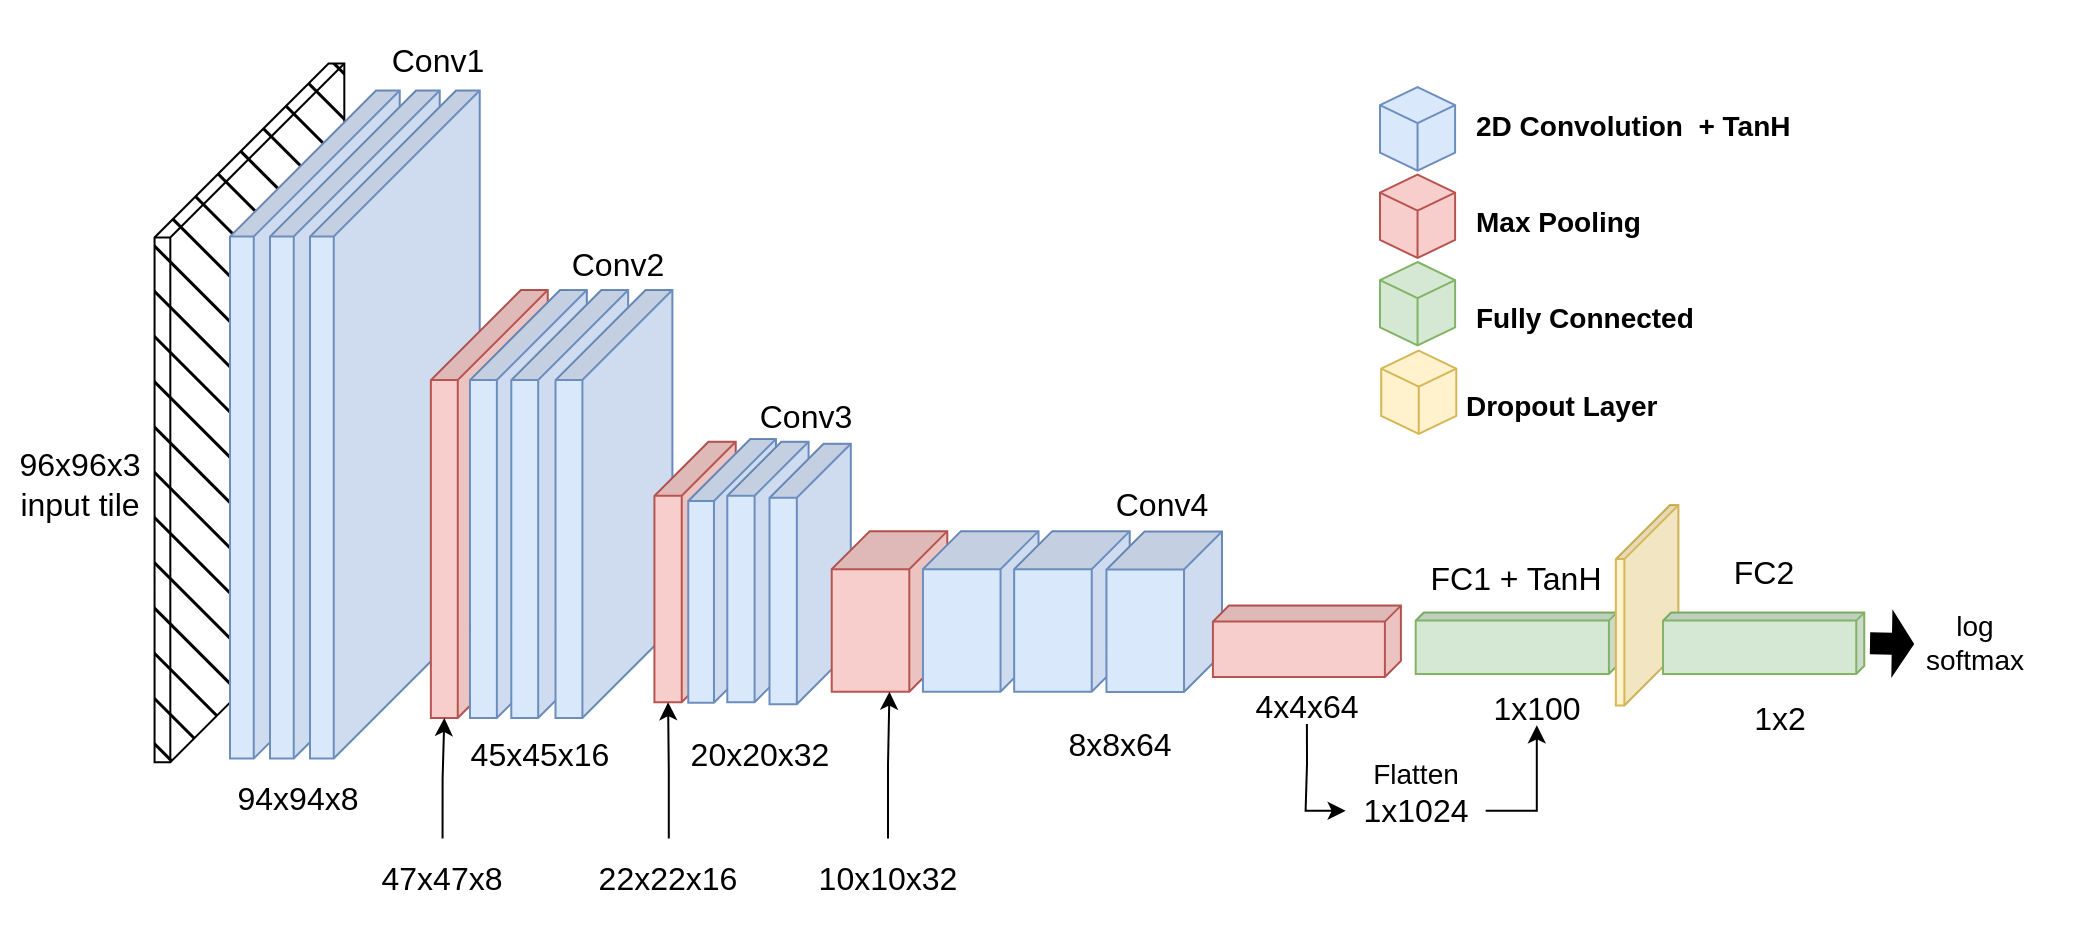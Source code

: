 <mxfile version="20.8.16" type="device"><diagram name="Page-1" id="BbMg7mjXE52tq6f3x6Pt"><mxGraphModel dx="2022" dy="657" grid="1" gridSize="10" guides="1" tooltips="1" connect="1" arrows="1" fold="1" page="1" pageScale="1" pageWidth="827" pageHeight="1169" math="0" shadow="0"><root><mxCell id="0"/><mxCell id="1" parent="0"/><mxCell id="vlbPePRay1nV7QsbuaM7-61" value="" style="rounded=0;whiteSpace=wrap;html=1;fillStyle=auto;fontSize=14;strokeColor=none;" vertex="1" parent="1"><mxGeometry x="-240" y="123.28" width="1040" height="466.72" as="geometry"/></mxCell><mxCell id="vlbPePRay1nV7QsbuaM7-29" value="" style="shape=cube;whiteSpace=wrap;html=1;boundedLbl=1;backgroundOutline=1;darkOpacity=0.05;darkOpacity2=0.1;rotation=90;size=4;fillColor=#d5e8d4;strokeColor=#82b366;" vertex="1" parent="1"><mxGeometry x="502.83" y="394.32" width="30.65" height="100.63" as="geometry"/></mxCell><mxCell id="vlbPePRay1nV7QsbuaM7-74" value="" style="shape=cube;whiteSpace=wrap;html=1;boundedLbl=1;backgroundOutline=1;darkOpacity=0.05;darkOpacity2=0.1;rotation=90;size=27;fillColor=#fff2cc;strokeColor=#d6b656;shadow=0;" vertex="1" parent="1"><mxGeometry x="533.48" y="410" width="100.17" height="31.29" as="geometry"/></mxCell><mxCell id="vlbPePRay1nV7QsbuaM7-21" value="" style="shape=cube;whiteSpace=wrap;html=1;boundedLbl=1;backgroundOutline=1;darkOpacity=0.05;darkOpacity2=0.1;rotation=90;size=87;fillStyle=hatch;fillColor=#000000;" vertex="1" parent="1"><mxGeometry x="-290" y="282" width="349.44" height="94.88" as="geometry"/></mxCell><mxCell id="vlbPePRay1nV7QsbuaM7-6" value="" style="group" vertex="1" connectable="0" parent="1"><mxGeometry x="-145" y="168.28" width="269.44" height="351.72" as="geometry"/></mxCell><mxCell id="vlbPePRay1nV7QsbuaM7-4" value="" style="shape=cube;whiteSpace=wrap;html=1;boundedLbl=1;backgroundOutline=1;darkOpacity=0.05;darkOpacity2=0.1;rotation=90;size=73;fillColor=#dae8fc;strokeColor=#6c8ebf;" vertex="1" parent="vlbPePRay1nV7QsbuaM7-6"><mxGeometry x="-104.56" y="124.56" width="334" height="84.88" as="geometry"/></mxCell><mxCell id="vlbPePRay1nV7QsbuaM7-5" value="" style="shape=cube;whiteSpace=wrap;html=1;boundedLbl=1;backgroundOutline=1;darkOpacity=0.05;darkOpacity2=0.1;rotation=90;size=73;fillColor=#dae8fc;strokeColor=#6c8ebf;" vertex="1" parent="vlbPePRay1nV7QsbuaM7-6"><mxGeometry x="-84.56" y="124.56" width="334" height="84.88" as="geometry"/></mxCell><mxCell id="vlbPePRay1nV7QsbuaM7-22" value="" style="shape=cube;whiteSpace=wrap;html=1;boundedLbl=1;backgroundOutline=1;darkOpacity=0.05;darkOpacity2=0.1;rotation=90;size=73;fillColor=#dae8fc;strokeColor=#6c8ebf;" vertex="1" parent="vlbPePRay1nV7QsbuaM7-6"><mxGeometry x="-64.56" y="124.56" width="334" height="84.88" as="geometry"/></mxCell><mxCell id="vlbPePRay1nV7QsbuaM7-33" value="&lt;span style=&quot;font-size: 16px;&quot;&gt;Conv2&lt;/span&gt;" style="text;html=1;strokeColor=none;fillColor=none;align=center;verticalAlign=middle;whiteSpace=wrap;rounded=0;" vertex="1" parent="vlbPePRay1nV7QsbuaM7-6"><mxGeometry x="184.44" y="71.72" width="60" height="30" as="geometry"/></mxCell><mxCell id="vlbPePRay1nV7QsbuaM7-45" value="&lt;font style=&quot;font-size: 16px;&quot;&gt;45x45x16&lt;/font&gt;" style="text;html=1;strokeColor=none;fillColor=none;align=center;verticalAlign=middle;whiteSpace=wrap;rounded=0;" vertex="1" parent="vlbPePRay1nV7QsbuaM7-6"><mxGeometry x="135" y="311.72" width="80" height="40" as="geometry"/></mxCell><mxCell id="vlbPePRay1nV7QsbuaM7-7" value="" style="group" vertex="1" connectable="0" parent="1"><mxGeometry x="-20" y="260" width="211.19" height="230" as="geometry"/></mxCell><mxCell id="vlbPePRay1nV7QsbuaM7-8" value="" style="shape=cube;whiteSpace=wrap;html=1;boundedLbl=1;backgroundOutline=1;darkOpacity=0.05;darkOpacity2=0.1;rotation=90;size=45;fillColor=#f8cecc;strokeColor=#b85450;" vertex="1" parent="vlbPePRay1nV7QsbuaM7-7"><mxGeometry x="-82.322" y="85.775" width="213.965" height="58.45" as="geometry"/></mxCell><mxCell id="vlbPePRay1nV7QsbuaM7-9" value="" style="shape=cube;whiteSpace=wrap;html=1;boundedLbl=1;backgroundOutline=1;darkOpacity=0.05;darkOpacity2=0.1;rotation=90;size=45;fillColor=#dae8fc;strokeColor=#6c8ebf;" vertex="1" parent="vlbPePRay1nV7QsbuaM7-7"><mxGeometry x="-62.771" y="85.775" width="213.965" height="58.45" as="geometry"/></mxCell><mxCell id="vlbPePRay1nV7QsbuaM7-10" value="" style="shape=cube;whiteSpace=wrap;html=1;boundedLbl=1;backgroundOutline=1;darkOpacity=0.05;darkOpacity2=0.1;rotation=90;size=45;fillColor=#dae8fc;strokeColor=#6c8ebf;" vertex="1" parent="vlbPePRay1nV7QsbuaM7-7"><mxGeometry x="-42.116" y="85.775" width="213.965" height="58.45" as="geometry"/></mxCell><mxCell id="vlbPePRay1nV7QsbuaM7-23" value="" style="shape=cube;whiteSpace=wrap;html=1;boundedLbl=1;backgroundOutline=1;darkOpacity=0.05;darkOpacity2=0.1;rotation=90;size=45;fillColor=#dae8fc;strokeColor=#6c8ebf;" vertex="1" parent="vlbPePRay1nV7QsbuaM7-7"><mxGeometry x="-19.996" y="85.775" width="213.965" height="58.45" as="geometry"/></mxCell><mxCell id="vlbPePRay1nV7QsbuaM7-40" value="&lt;span style=&quot;font-size: 16px;&quot;&gt;Conv3&lt;/span&gt;" style="text;html=1;strokeColor=none;fillColor=none;align=center;verticalAlign=middle;whiteSpace=wrap;rounded=0;" vertex="1" parent="vlbPePRay1nV7QsbuaM7-7"><mxGeometry x="153.19" y="55.77" width="60" height="30" as="geometry"/></mxCell><mxCell id="vlbPePRay1nV7QsbuaM7-11" value="" style="group" vertex="1" connectable="0" parent="1"><mxGeometry x="90" y="330" width="140.175" height="160" as="geometry"/></mxCell><mxCell id="vlbPePRay1nV7QsbuaM7-12" value="" style="shape=cube;whiteSpace=wrap;html=1;boundedLbl=1;backgroundOutline=1;darkOpacity=0.05;darkOpacity2=0.1;rotation=90;size=27;fillColor=#f8cecc;strokeColor=#b85450;" vertex="1" parent="vlbPePRay1nV7QsbuaM7-11"><mxGeometry x="-47.547" y="58.669" width="130.175" height="40.661" as="geometry"/></mxCell><mxCell id="vlbPePRay1nV7QsbuaM7-13" value="" style="shape=cube;whiteSpace=wrap;html=1;boundedLbl=1;backgroundOutline=1;darkOpacity=0.05;darkOpacity2=0.1;rotation=90;size=31;fillColor=#dae8fc;strokeColor=#6c8ebf;" vertex="1" parent="vlbPePRay1nV7QsbuaM7-11"><mxGeometry x="-29.878" y="56.475" width="131.878" height="43.859" as="geometry"/></mxCell><mxCell id="vlbPePRay1nV7QsbuaM7-14" value="" style="shape=cube;whiteSpace=wrap;html=1;boundedLbl=1;backgroundOutline=1;darkOpacity=0.05;darkOpacity2=0.1;rotation=90;size=27;fillColor=#dae8fc;strokeColor=#6c8ebf;" vertex="1" parent="vlbPePRay1nV7QsbuaM7-11"><mxGeometry x="-11.11" y="58.669" width="130.175" height="40.661" as="geometry"/></mxCell><mxCell id="vlbPePRay1nV7QsbuaM7-24" value="" style="shape=cube;whiteSpace=wrap;html=1;boundedLbl=1;backgroundOutline=1;darkOpacity=0.05;darkOpacity2=0.1;rotation=90;size=27;fillColor=#dae8fc;strokeColor=#6c8ebf;" vertex="1" parent="vlbPePRay1nV7QsbuaM7-11"><mxGeometry x="10.0" y="59.669" width="130.175" height="40.661" as="geometry"/></mxCell><mxCell id="vlbPePRay1nV7QsbuaM7-26" value="" style="group" vertex="1" connectable="0" parent="1"><mxGeometry x="195" y="345" width="176.02" height="130" as="geometry"/></mxCell><mxCell id="vlbPePRay1nV7QsbuaM7-15" value="" style="group" vertex="1" connectable="0" parent="vlbPePRay1nV7QsbuaM7-26"><mxGeometry width="130" height="130" as="geometry"/></mxCell><mxCell id="vlbPePRay1nV7QsbuaM7-20" value="" style="shape=cube;whiteSpace=wrap;html=1;boundedLbl=1;backgroundOutline=1;darkOpacity=0.05;darkOpacity2=0.1;rotation=90;size=19;fillColor=#f8cecc;strokeColor=#b85450;" vertex="1" parent="vlbPePRay1nV7QsbuaM7-15"><mxGeometry x="-30.367" y="54.809" width="80.249" height="57.792" as="geometry"/></mxCell><mxCell id="vlbPePRay1nV7QsbuaM7-19" value="" style="shape=cube;whiteSpace=wrap;html=1;boundedLbl=1;backgroundOutline=1;darkOpacity=0.05;darkOpacity2=0.1;rotation=90;size=19;fillColor=#dae8fc;strokeColor=#6c8ebf;" vertex="1" parent="vlbPePRay1nV7QsbuaM7-15"><mxGeometry x="15.244" y="54.809" width="80.249" height="57.792" as="geometry"/></mxCell><mxCell id="vlbPePRay1nV7QsbuaM7-18" value="" style="shape=cube;whiteSpace=wrap;html=1;boundedLbl=1;backgroundOutline=1;darkOpacity=0.05;darkOpacity2=0.1;rotation=90;size=19;fillColor=#dae8fc;strokeColor=#6c8ebf;" vertex="1" parent="vlbPePRay1nV7QsbuaM7-15"><mxGeometry x="60.856" y="54.809" width="80.249" height="57.792" as="geometry"/></mxCell><mxCell id="vlbPePRay1nV7QsbuaM7-25" value="" style="shape=cube;whiteSpace=wrap;html=1;boundedLbl=1;backgroundOutline=1;darkOpacity=0.05;darkOpacity2=0.1;rotation=90;size=19;fillColor=#dae8fc;strokeColor=#6c8ebf;" vertex="1" parent="vlbPePRay1nV7QsbuaM7-26"><mxGeometry x="106.996" y="54.999" width="80.249" height="57.792" as="geometry"/></mxCell><mxCell id="vlbPePRay1nV7QsbuaM7-41" value="&lt;span style=&quot;font-size: 16px;&quot;&gt;Conv4&lt;/span&gt;" style="text;html=1;strokeColor=none;fillColor=none;align=center;verticalAlign=middle;whiteSpace=wrap;rounded=0;" vertex="1" parent="vlbPePRay1nV7QsbuaM7-26"><mxGeometry x="116.02" y="15" width="60" height="30" as="geometry"/></mxCell><mxCell id="vlbPePRay1nV7QsbuaM7-27" value="" style="shape=cube;whiteSpace=wrap;html=1;boundedLbl=1;backgroundOutline=1;darkOpacity=0.05;darkOpacity2=0.1;rotation=90;size=8;fillColor=#f8cecc;strokeColor=#b85450;" vertex="1" parent="1"><mxGeometry x="395.62" y="396.63" width="35.67" height="94" as="geometry"/></mxCell><mxCell id="vlbPePRay1nV7QsbuaM7-30" value="" style="shape=cube;whiteSpace=wrap;html=1;boundedLbl=1;backgroundOutline=1;darkOpacity=0.05;darkOpacity2=0.1;rotation=90;size=4;fillColor=#d5e8d4;strokeColor=#82b366;" vertex="1" parent="1"><mxGeometry x="626.5" y="394.32" width="30.65" height="100.63" as="geometry"/></mxCell><mxCell id="vlbPePRay1nV7QsbuaM7-31" value="&lt;font style=&quot;font-size: 16px;&quot;&gt;96x96x3 input tile&lt;/font&gt;" style="text;html=1;strokeColor=none;fillColor=none;align=center;verticalAlign=middle;whiteSpace=wrap;rounded=0;" vertex="1" parent="1"><mxGeometry x="-240" y="345" width="80" height="40" as="geometry"/></mxCell><mxCell id="vlbPePRay1nV7QsbuaM7-32" value="&lt;span style=&quot;font-size: 16px;&quot;&gt;Conv1&lt;/span&gt;" style="text;html=1;strokeColor=none;fillColor=none;align=center;verticalAlign=middle;whiteSpace=wrap;rounded=0;" vertex="1" parent="1"><mxGeometry x="-50.72" y="138.28" width="60" height="30" as="geometry"/></mxCell><mxCell id="vlbPePRay1nV7QsbuaM7-42" value="&lt;span style=&quot;font-size: 16px;&quot;&gt;FC1 + TanH&lt;/span&gt;" style="text;html=1;strokeColor=none;fillColor=none;align=center;verticalAlign=middle;whiteSpace=wrap;rounded=0;" vertex="1" parent="1"><mxGeometry x="471.17" y="396.63" width="93.97" height="30" as="geometry"/></mxCell><mxCell id="vlbPePRay1nV7QsbuaM7-43" value="&lt;span style=&quot;font-size: 16px;&quot;&gt;FC2&lt;/span&gt;" style="text;html=1;strokeColor=none;fillColor=none;align=center;verticalAlign=middle;whiteSpace=wrap;rounded=0;" vertex="1" parent="1"><mxGeometry x="611.83" y="394.32" width="60" height="30" as="geometry"/></mxCell><mxCell id="vlbPePRay1nV7QsbuaM7-44" value="&lt;span style=&quot;font-size: 16px;&quot;&gt;94x94x8&lt;/span&gt;" style="text;html=1;strokeColor=none;fillColor=none;align=center;verticalAlign=middle;whiteSpace=wrap;rounded=0;" vertex="1" parent="1"><mxGeometry x="-130.72" y="502.28" width="80" height="40" as="geometry"/></mxCell><mxCell id="vlbPePRay1nV7QsbuaM7-46" value="&lt;font style=&quot;font-size: 16px;&quot;&gt;20x20x32&lt;/font&gt;" style="text;html=1;strokeColor=none;fillColor=none;align=center;verticalAlign=middle;whiteSpace=wrap;rounded=0;" vertex="1" parent="1"><mxGeometry x="100" y="480" width="80" height="40" as="geometry"/></mxCell><mxCell id="vlbPePRay1nV7QsbuaM7-47" value="&lt;font style=&quot;font-size: 16px;&quot;&gt;8x8x64&lt;/font&gt;" style="text;html=1;strokeColor=none;fillColor=none;align=center;verticalAlign=middle;whiteSpace=wrap;rounded=0;" vertex="1" parent="1"><mxGeometry x="280" y="475" width="80" height="40" as="geometry"/></mxCell><mxCell id="vlbPePRay1nV7QsbuaM7-78" style="edgeStyle=orthogonalEdgeStyle;rounded=0;orthogonalLoop=1;jettySize=auto;html=1;exitX=0.5;exitY=1;exitDx=0;exitDy=0;entryX=0;entryY=0.5;entryDx=0;entryDy=0;fontSize=14;" edge="1" parent="1" source="vlbPePRay1nV7QsbuaM7-48" target="vlbPePRay1nV7QsbuaM7-77"><mxGeometry relative="1" as="geometry"/></mxCell><mxCell id="vlbPePRay1nV7QsbuaM7-48" value="&lt;font style=&quot;font-size: 16px;&quot;&gt;4x4x64&lt;/font&gt;" style="text;html=1;strokeColor=none;fillColor=none;align=center;verticalAlign=middle;whiteSpace=wrap;rounded=0;" vertex="1" parent="1"><mxGeometry x="391.87" y="467.91" width="43.16" height="17.09" as="geometry"/></mxCell><mxCell id="vlbPePRay1nV7QsbuaM7-81" style="edgeStyle=orthogonalEdgeStyle;rounded=0;orthogonalLoop=1;jettySize=auto;html=1;exitX=1;exitY=0.5;exitDx=0;exitDy=0;entryX=0.5;entryY=1;entryDx=0;entryDy=0;fontSize=14;" edge="1" parent="1" source="vlbPePRay1nV7QsbuaM7-77" target="vlbPePRay1nV7QsbuaM7-49"><mxGeometry relative="1" as="geometry"><Array as="points"><mxPoint x="528" y="528"/></Array></mxGeometry></mxCell><mxCell id="vlbPePRay1nV7QsbuaM7-49" value="&lt;font style=&quot;font-size: 16px;&quot;&gt;1x100&lt;/font&gt;" style="text;html=1;strokeColor=none;fillColor=none;align=center;verticalAlign=middle;whiteSpace=wrap;rounded=0;" vertex="1" parent="1"><mxGeometry x="502.83" y="467.91" width="51.14" height="17.72" as="geometry"/></mxCell><mxCell id="vlbPePRay1nV7QsbuaM7-50" value="&lt;font style=&quot;font-size: 16px;&quot;&gt;1x2&lt;/font&gt;" style="text;html=1;strokeColor=none;fillColor=none;align=center;verticalAlign=middle;whiteSpace=wrap;rounded=0;" vertex="1" parent="1"><mxGeometry x="610" y="462.28" width="80" height="40" as="geometry"/></mxCell><mxCell id="vlbPePRay1nV7QsbuaM7-59" value="" style="group" vertex="1" connectable="0" parent="1"><mxGeometry x="450" y="150" width="215" height="145.72" as="geometry"/></mxCell><mxCell id="vlbPePRay1nV7QsbuaM7-55" value="" style="group" vertex="1" connectable="0" parent="vlbPePRay1nV7QsbuaM7-59"><mxGeometry y="16.56" width="37.55" height="129.16" as="geometry"/></mxCell><mxCell id="vlbPePRay1nV7QsbuaM7-52" value="" style="html=1;whiteSpace=wrap;shape=isoCube2;backgroundOutline=1;isoAngle=15;fillStyle=auto;fontSize=16;fillColor=#f8cecc;strokeColor=#b85450;" vertex="1" parent="vlbPePRay1nV7QsbuaM7-55"><mxGeometry y="43.72" width="37.55" height="41.72" as="geometry"/></mxCell><mxCell id="vlbPePRay1nV7QsbuaM7-53" value="" style="html=1;whiteSpace=wrap;shape=isoCube2;backgroundOutline=1;isoAngle=15;fillStyle=auto;fontSize=16;fillColor=#d5e8d4;strokeColor=#82b366;" vertex="1" parent="vlbPePRay1nV7QsbuaM7-55"><mxGeometry y="87.44" width="37.55" height="41.72" as="geometry"/></mxCell><mxCell id="vlbPePRay1nV7QsbuaM7-54" value="" style="html=1;whiteSpace=wrap;shape=isoCube2;backgroundOutline=1;isoAngle=15;fillStyle=auto;fontSize=16;fillColor=#dae8fc;strokeColor=#6c8ebf;" vertex="1" parent="vlbPePRay1nV7QsbuaM7-55"><mxGeometry width="37.55" height="41.72" as="geometry"/></mxCell><mxCell id="vlbPePRay1nV7QsbuaM7-56" value="&lt;h1&gt;&lt;font style=&quot;font-size: 14px;&quot;&gt;2D Convolution&amp;nbsp; + TanH&lt;/font&gt;&lt;/h1&gt;" style="text;html=1;strokeColor=none;fillColor=none;spacing=5;spacingTop=-20;whiteSpace=wrap;overflow=hidden;rounded=0;fontSize=16;" vertex="1" parent="vlbPePRay1nV7QsbuaM7-59"><mxGeometry x="43.15" width="170" height="50" as="geometry"/></mxCell><mxCell id="vlbPePRay1nV7QsbuaM7-57" value="&lt;h1&gt;&lt;font style=&quot;font-size: 14px;&quot;&gt;Max Pooling&lt;/font&gt;&lt;/h1&gt;" style="text;html=1;strokeColor=none;fillColor=none;spacing=5;spacingTop=-20;whiteSpace=wrap;overflow=hidden;rounded=0;fontSize=16;" vertex="1" parent="vlbPePRay1nV7QsbuaM7-59"><mxGeometry x="43.15" y="48.28" width="91.85" height="50" as="geometry"/></mxCell><mxCell id="vlbPePRay1nV7QsbuaM7-58" value="&lt;h1&gt;&lt;font style=&quot;font-size: 14px;&quot;&gt;Fully Connected&lt;/font&gt;&lt;/h1&gt;" style="text;html=1;strokeColor=none;fillColor=none;spacing=5;spacingTop=-20;whiteSpace=wrap;overflow=hidden;rounded=0;fontSize=16;" vertex="1" parent="vlbPePRay1nV7QsbuaM7-59"><mxGeometry x="43.15" y="95.72" width="171.85" height="50" as="geometry"/></mxCell><mxCell id="vlbPePRay1nV7QsbuaM7-69" style="edgeStyle=orthogonalEdgeStyle;rounded=0;orthogonalLoop=1;jettySize=auto;html=1;exitX=0.5;exitY=0;exitDx=0;exitDy=0;entryX=0;entryY=0;entryDx=213.965;entryDy=51.725;entryPerimeter=0;fontSize=14;" edge="1" parent="1" source="vlbPePRay1nV7QsbuaM7-68" target="vlbPePRay1nV7QsbuaM7-8"><mxGeometry relative="1" as="geometry"/></mxCell><mxCell id="vlbPePRay1nV7QsbuaM7-68" value="&lt;font style=&quot;font-size: 16px;&quot;&gt;47x47x8&lt;/font&gt;" style="text;html=1;strokeColor=none;fillColor=none;align=center;verticalAlign=middle;whiteSpace=wrap;rounded=0;" vertex="1" parent="1"><mxGeometry x="-58.72" y="542.28" width="80" height="40" as="geometry"/></mxCell><mxCell id="vlbPePRay1nV7QsbuaM7-70" value="&lt;font style=&quot;font-size: 16px;&quot;&gt;22x22x16&lt;/font&gt;" style="text;html=1;strokeColor=none;fillColor=none;align=center;verticalAlign=middle;whiteSpace=wrap;rounded=0;" vertex="1" parent="1"><mxGeometry x="54.44" y="542.28" width="80" height="40" as="geometry"/></mxCell><mxCell id="vlbPePRay1nV7QsbuaM7-71" style="edgeStyle=orthogonalEdgeStyle;rounded=0;orthogonalLoop=1;jettySize=auto;html=1;fontSize=14;entryX=0;entryY=0;entryDx=130.175;entryDy=33.831;entryPerimeter=0;" edge="1" parent="1" source="vlbPePRay1nV7QsbuaM7-70" target="vlbPePRay1nV7QsbuaM7-12"><mxGeometry relative="1" as="geometry"/></mxCell><mxCell id="vlbPePRay1nV7QsbuaM7-73" style="edgeStyle=orthogonalEdgeStyle;rounded=0;orthogonalLoop=1;jettySize=auto;html=1;exitX=0.5;exitY=0;exitDx=0;exitDy=0;fontSize=14;" edge="1" parent="1" source="vlbPePRay1nV7QsbuaM7-72" target="vlbPePRay1nV7QsbuaM7-20"><mxGeometry relative="1" as="geometry"/></mxCell><mxCell id="vlbPePRay1nV7QsbuaM7-72" value="&lt;font style=&quot;font-size: 16px;&quot;&gt;10x10x32&lt;/font&gt;" style="text;html=1;strokeColor=none;fillColor=none;align=center;verticalAlign=middle;whiteSpace=wrap;rounded=0;" vertex="1" parent="1"><mxGeometry x="164" y="542.28" width="80" height="40" as="geometry"/></mxCell><mxCell id="vlbPePRay1nV7QsbuaM7-75" value="" style="html=1;whiteSpace=wrap;shape=isoCube2;backgroundOutline=1;isoAngle=15;fillStyle=auto;fontSize=16;fillColor=#fff2cc;strokeColor=#d6b656;" vertex="1" parent="1"><mxGeometry x="450.6" y="298.28" width="37.55" height="41.72" as="geometry"/></mxCell><mxCell id="vlbPePRay1nV7QsbuaM7-76" value="&lt;h1&gt;&lt;font style=&quot;font-size: 14px;&quot;&gt;Dropout Layer&lt;/font&gt;&lt;/h1&gt;" style="text;html=1;strokeColor=none;fillColor=none;spacing=5;spacingTop=-20;whiteSpace=wrap;overflow=hidden;rounded=0;fontSize=16;" vertex="1" parent="1"><mxGeometry x="488.15" y="290" width="171.85" height="50" as="geometry"/></mxCell><mxCell id="vlbPePRay1nV7QsbuaM7-77" value="&lt;font style=&quot;font-size: 16px;&quot;&gt;1x1024&lt;/font&gt;" style="text;html=1;strokeColor=none;fillColor=none;align=center;verticalAlign=middle;whiteSpace=wrap;rounded=0;" vertex="1" parent="1"><mxGeometry x="432.83" y="514.56" width="70" height="27.72" as="geometry"/></mxCell><mxCell id="vlbPePRay1nV7QsbuaM7-82" value="Flatten" style="text;html=1;strokeColor=none;fillColor=none;align=center;verticalAlign=middle;whiteSpace=wrap;rounded=0;fontSize=14;" vertex="1" parent="1"><mxGeometry x="437.83" y="494.95" width="60" height="30" as="geometry"/></mxCell><mxCell id="vlbPePRay1nV7QsbuaM7-84" value="" style="shape=flexArrow;endArrow=classic;html=1;rounded=0;fontSize=14;fillColor=#000000;width=10;endSize=3.025;" edge="1" parent="1"><mxGeometry width="50" height="50" relative="1" as="geometry"><mxPoint x="695" y="444.64" as="sourcePoint"/><mxPoint x="717" y="445" as="targetPoint"/></mxGeometry></mxCell><mxCell id="vlbPePRay1nV7QsbuaM7-86" value="log softmax" style="text;html=1;strokeColor=none;fillColor=none;align=center;verticalAlign=middle;whiteSpace=wrap;rounded=0;fontSize=14;" vertex="1" parent="1"><mxGeometry x="720" y="431.95" width="54.53" height="23.37" as="geometry"/></mxCell></root></mxGraphModel></diagram></mxfile>